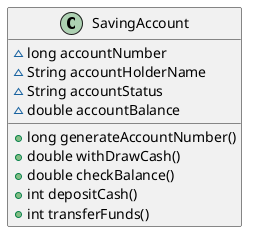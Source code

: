 @startuml
class SavingAccount {
~ long accountNumber
~ String accountHolderName
~ String accountStatus
~ double accountBalance
+ long generateAccountNumber()
+ double withDrawCash()
+ double checkBalance()
+ int depositCash()
+ int transferFunds()
}
@enduml